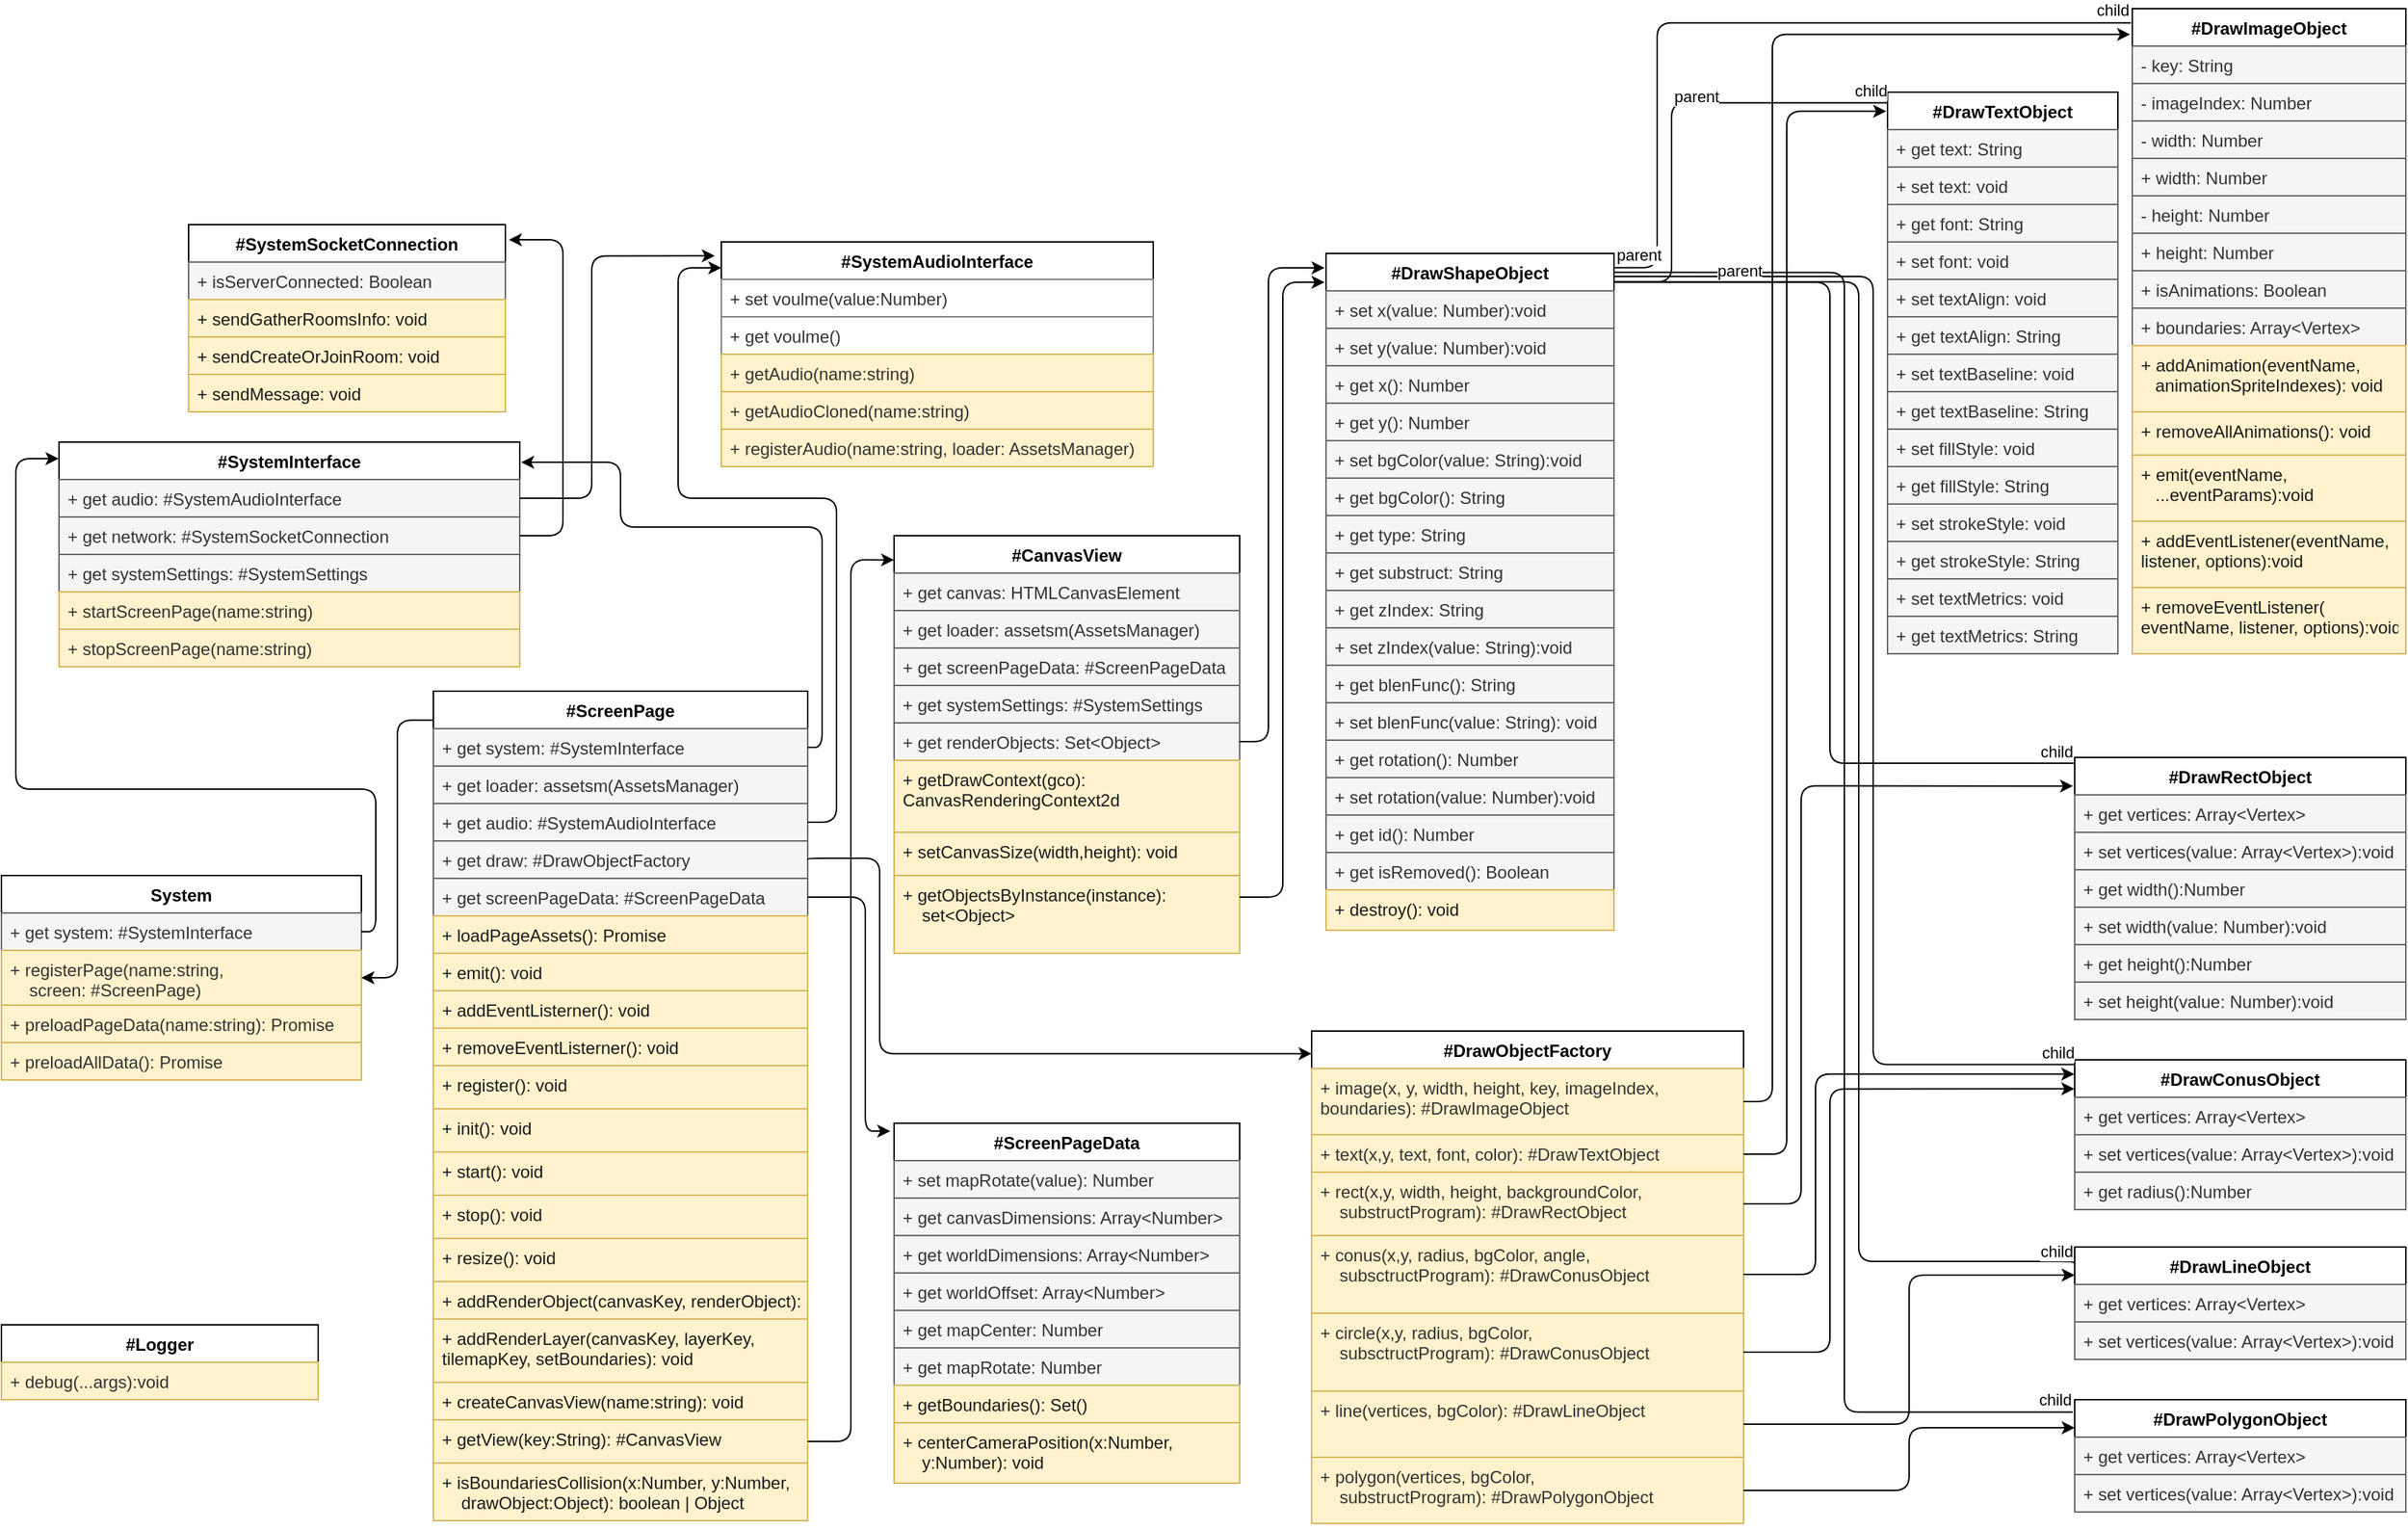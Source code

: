 <mxfile>
    <diagram id="85GXP2z5LsSxjsGxekBU" name="Page-1">
        <mxGraphModel dx="253" dy="234" grid="1" gridSize="10" guides="1" tooltips="1" connect="1" arrows="1" fold="1" page="1" pageScale="1" pageWidth="850" pageHeight="1100" math="0" shadow="0">
            <root>
                <mxCell id="0"/>
                <mxCell id="1" parent="0"/>
                <mxCell id="12" value="" style="edgeStyle=none;html=1;" parent="1" edge="1">
                    <mxGeometry relative="1" as="geometry">
                        <mxPoint x="400" y="170" as="targetPoint"/>
                    </mxGeometry>
                </mxCell>
                <mxCell id="17" value="#CanvasView" style="swimlane;fontStyle=1;align=center;verticalAlign=top;childLayout=stackLayout;horizontal=1;startSize=26;horizontalStack=0;resizeParent=1;resizeParentMax=0;resizeLast=0;collapsible=1;marginBottom=0;" parent="1" vertex="1">
                    <mxGeometry x="630" y="396" width="240" height="290" as="geometry"/>
                </mxCell>
                <mxCell id="358" value="+ get canvas: HTMLCanvasElement" style="text;strokeColor=#666666;fillColor=#f5f5f5;align=left;verticalAlign=top;spacingLeft=4;spacingRight=4;overflow=hidden;rotatable=0;points=[[0,0.5],[1,0.5]];portConstraint=eastwest;fontColor=#333333;" parent="17" vertex="1">
                    <mxGeometry y="26" width="240" height="26" as="geometry"/>
                </mxCell>
                <mxCell id="387" value="+ get loader: assetsm(AssetsManager)" style="text;strokeColor=#666666;fillColor=#f5f5f5;align=left;verticalAlign=top;spacingLeft=4;spacingRight=4;overflow=hidden;rotatable=0;points=[[0,0.5],[1,0.5]];portConstraint=eastwest;fontColor=#333333;" parent="17" vertex="1">
                    <mxGeometry y="52" width="240" height="26" as="geometry"/>
                </mxCell>
                <mxCell id="357" value="+ get screenPageData: #ScreenPageData" style="text;strokeColor=#666666;fillColor=#f5f5f5;align=left;verticalAlign=top;spacingLeft=4;spacingRight=4;overflow=hidden;rotatable=0;points=[[0,0.5],[1,0.5]];portConstraint=eastwest;fontColor=#333333;" parent="17" vertex="1">
                    <mxGeometry y="78" width="240" height="26" as="geometry"/>
                </mxCell>
                <mxCell id="359" value="+ get systemSettings: #SystemSettings" style="text;strokeColor=#666666;fillColor=#f5f5f5;align=left;verticalAlign=top;spacingLeft=4;spacingRight=4;overflow=hidden;rotatable=0;points=[[0,0.5],[1,0.5]];portConstraint=eastwest;fontColor=#333333;" parent="17" vertex="1">
                    <mxGeometry y="104" width="240" height="26" as="geometry"/>
                </mxCell>
                <mxCell id="390" value="+ get renderObjects: Set&lt;Object&gt;" style="text;strokeColor=#666666;fillColor=#f5f5f5;align=left;verticalAlign=top;spacingLeft=4;spacingRight=4;overflow=hidden;rotatable=0;points=[[0,0.5],[1,0.5]];portConstraint=eastwest;fontColor=#333333;" vertex="1" parent="17">
                    <mxGeometry y="130" width="240" height="26" as="geometry"/>
                </mxCell>
                <mxCell id="20" value="+ getDrawContext(gco): &#10;CanvasRenderingContext2d" style="text;strokeColor=#d6b656;fillColor=#fff2cc;align=left;verticalAlign=top;spacingLeft=4;spacingRight=4;overflow=hidden;rotatable=0;points=[[0,0.5],[1,0.5]];portConstraint=eastwest;fontColor=#1A1A1A;" parent="17" vertex="1">
                    <mxGeometry y="156" width="240" height="50" as="geometry"/>
                </mxCell>
                <mxCell id="216" value="+ setCanvasSize(width,height): void" style="text;strokeColor=#d6b656;fillColor=#fff2cc;align=left;verticalAlign=top;spacingLeft=4;spacingRight=4;overflow=hidden;rotatable=0;points=[[0,0.5],[1,0.5]];portConstraint=eastwest;fontColor=#1A1A1A;" parent="17" vertex="1">
                    <mxGeometry y="206" width="240" height="30" as="geometry"/>
                </mxCell>
                <mxCell id="356" value="+ getObjectsByInstance(instance): &#10;    set&lt;Object&gt;" style="text;strokeColor=#d6b656;fillColor=#fff2cc;align=left;verticalAlign=top;spacingLeft=4;spacingRight=4;overflow=hidden;rotatable=0;points=[[0,0.5],[1,0.5]];portConstraint=eastwest;fontColor=#1A1A1A;" parent="17" vertex="1">
                    <mxGeometry y="236" width="240" height="54" as="geometry"/>
                </mxCell>
                <mxCell id="23" value="#ScreenPageData&#10;&#10;" style="swimlane;fontStyle=1;align=center;verticalAlign=top;childLayout=stackLayout;horizontal=1;startSize=26;horizontalStack=0;resizeParent=1;resizeParentMax=0;resizeLast=0;collapsible=1;marginBottom=0;" parent="1" vertex="1">
                    <mxGeometry x="630" y="804" width="240" height="250" as="geometry"/>
                </mxCell>
                <mxCell id="127" value="+ set mapRotate(value): Number" style="text;strokeColor=#666666;fillColor=#f5f5f5;align=left;verticalAlign=top;spacingLeft=4;spacingRight=4;overflow=hidden;rotatable=0;points=[[0,0.5],[1,0.5]];portConstraint=eastwest;fontColor=#333333;" parent="23" vertex="1">
                    <mxGeometry y="26" width="240" height="26" as="geometry"/>
                </mxCell>
                <mxCell id="350" value="+ get canvasDimensions: Array&lt;Number&gt;" style="text;strokeColor=#666666;fillColor=#f5f5f5;align=left;verticalAlign=top;spacingLeft=4;spacingRight=4;overflow=hidden;rotatable=0;points=[[0,0.5],[1,0.5]];portConstraint=eastwest;fontColor=#333333;" parent="23" vertex="1">
                    <mxGeometry y="52" width="240" height="26" as="geometry"/>
                </mxCell>
                <mxCell id="351" value="+ get worldDimensions: Array&lt;Number&gt;" style="text;strokeColor=#666666;fillColor=#f5f5f5;align=left;verticalAlign=top;spacingLeft=4;spacingRight=4;overflow=hidden;rotatable=0;points=[[0,0.5],[1,0.5]];portConstraint=eastwest;fontColor=#333333;" parent="23" vertex="1">
                    <mxGeometry y="78" width="240" height="26" as="geometry"/>
                </mxCell>
                <mxCell id="352" value="+ get worldOffset: Array&lt;Number&gt;" style="text;strokeColor=#666666;fillColor=#f5f5f5;align=left;verticalAlign=top;spacingLeft=4;spacingRight=4;overflow=hidden;rotatable=0;points=[[0,0.5],[1,0.5]];portConstraint=eastwest;fontColor=#333333;" parent="23" vertex="1">
                    <mxGeometry y="104" width="240" height="26" as="geometry"/>
                </mxCell>
                <mxCell id="353" value="+ get mapCenter: Number" style="text;strokeColor=#666666;fillColor=#f5f5f5;align=left;verticalAlign=top;spacingLeft=4;spacingRight=4;overflow=hidden;rotatable=0;points=[[0,0.5],[1,0.5]];portConstraint=eastwest;fontColor=#333333;" parent="23" vertex="1">
                    <mxGeometry y="130" width="240" height="26" as="geometry"/>
                </mxCell>
                <mxCell id="354" value="+ get mapRotate: Number" style="text;strokeColor=#666666;fillColor=#f5f5f5;align=left;verticalAlign=top;spacingLeft=4;spacingRight=4;overflow=hidden;rotatable=0;points=[[0,0.5],[1,0.5]];portConstraint=eastwest;fontColor=#333333;" parent="23" vertex="1">
                    <mxGeometry y="156" width="240" height="26" as="geometry"/>
                </mxCell>
                <mxCell id="135" value="+ getBoundaries(): Set()" style="text;strokeColor=#d6b656;fillColor=#fff2cc;align=left;verticalAlign=top;spacingLeft=4;spacingRight=4;overflow=hidden;rotatable=0;points=[[0,0.5],[1,0.5]];portConstraint=eastwest;fontColor=#1A1A1A;" parent="23" vertex="1">
                    <mxGeometry y="182" width="240" height="26" as="geometry"/>
                </mxCell>
                <mxCell id="348" value="+ centerCameraPosition(x:Number, &#10;    y:Number): void" style="text;strokeColor=#d6b656;fillColor=#fff2cc;align=left;verticalAlign=top;spacingLeft=4;spacingRight=4;overflow=hidden;rotatable=0;points=[[0,0.5],[1,0.5]];portConstraint=eastwest;fontColor=#1A1A1A;" parent="23" vertex="1">
                    <mxGeometry y="208" width="240" height="42" as="geometry"/>
                </mxCell>
                <mxCell id="41" value="System" style="swimlane;fontStyle=1;align=center;verticalAlign=top;childLayout=stackLayout;horizontal=1;startSize=26;horizontalStack=0;resizeParent=1;resizeParentMax=0;resizeLast=0;collapsible=1;marginBottom=0;" parent="1" vertex="1">
                    <mxGeometry x="10" y="632" width="250" height="142" as="geometry"/>
                </mxCell>
                <mxCell id="46" value="+ get system: #SystemInterface" style="text;strokeColor=#666666;fillColor=#f5f5f5;align=left;verticalAlign=top;spacingLeft=4;spacingRight=4;overflow=hidden;rotatable=0;points=[[0,0.5],[1,0.5]];portConstraint=eastwest;fontColor=#333333;" parent="41" vertex="1">
                    <mxGeometry y="26" width="250" height="26" as="geometry"/>
                </mxCell>
                <mxCell id="72" value="+ registerPage(name:string, &#10;    screen: #ScreenPage)" style="text;strokeColor=#d6b656;fillColor=#fff2cc;align=left;verticalAlign=top;spacingLeft=4;spacingRight=4;overflow=hidden;rotatable=0;points=[[0,0.5],[1,0.5]];portConstraint=eastwest;fontColor=#333333;" parent="41" vertex="1">
                    <mxGeometry y="52" width="250" height="38" as="geometry"/>
                </mxCell>
                <mxCell id="89" value="+ preloadPageData(name:string): Promise" style="text;strokeColor=#d6b656;fillColor=#fff2cc;align=left;verticalAlign=top;spacingLeft=4;spacingRight=4;overflow=hidden;rotatable=0;points=[[0,0.5],[1,0.5]];portConstraint=eastwest;fontColor=#333333;" parent="41" vertex="1">
                    <mxGeometry y="90" width="250" height="26" as="geometry"/>
                </mxCell>
                <mxCell id="44" value="+ preloadAllData(): Promise" style="text;strokeColor=#d6b656;fillColor=#fff2cc;align=left;verticalAlign=top;spacingLeft=4;spacingRight=4;overflow=hidden;rotatable=0;points=[[0,0.5],[1,0.5]];portConstraint=eastwest;fontColor=#333333;" parent="41" vertex="1">
                    <mxGeometry y="116" width="250" height="26" as="geometry"/>
                </mxCell>
                <mxCell id="80" value="#SystemInterface" style="swimlane;fontStyle=1;align=center;verticalAlign=top;childLayout=stackLayout;horizontal=1;startSize=26;horizontalStack=0;resizeParent=1;resizeParentMax=0;resizeLast=0;collapsible=1;marginBottom=0;" parent="1" vertex="1">
                    <mxGeometry x="50" y="331" width="320" height="156" as="geometry"/>
                </mxCell>
                <mxCell id="288" value="+ get audio: #SystemAudioInterface" style="text;strokeColor=#666666;fillColor=#f5f5f5;align=left;verticalAlign=top;spacingLeft=4;spacingRight=4;overflow=hidden;rotatable=0;points=[[0,0.5],[1,0.5]];portConstraint=eastwest;fontColor=#333333;" parent="80" vertex="1">
                    <mxGeometry y="26" width="320" height="26" as="geometry"/>
                </mxCell>
                <mxCell id="289" value="+ get network: #SystemSocketConnection" style="text;strokeColor=#666666;fillColor=#f5f5f5;align=left;verticalAlign=top;spacingLeft=4;spacingRight=4;overflow=hidden;rotatable=0;points=[[0,0.5],[1,0.5]];portConstraint=eastwest;fontColor=#333333;" parent="80" vertex="1">
                    <mxGeometry y="52" width="320" height="26" as="geometry"/>
                </mxCell>
                <mxCell id="82" value="+ get systemSettings: #SystemSettings" style="text;strokeColor=#666666;fillColor=#f5f5f5;align=left;verticalAlign=top;spacingLeft=4;spacingRight=4;overflow=hidden;rotatable=0;points=[[0,0.5],[1,0.5]];portConstraint=eastwest;fontColor=#333333;" parent="80" vertex="1">
                    <mxGeometry y="78" width="320" height="26" as="geometry"/>
                </mxCell>
                <mxCell id="86" value="+ startScreenPage(name:string)" style="text;strokeColor=#d6b656;fillColor=#fff2cc;align=left;verticalAlign=top;spacingLeft=4;spacingRight=4;overflow=hidden;rotatable=0;points=[[0,0.5],[1,0.5]];portConstraint=eastwest;fontColor=#333333;" parent="80" vertex="1">
                    <mxGeometry y="104" width="320" height="26" as="geometry"/>
                </mxCell>
                <mxCell id="249" value="+ stopScreenPage(name:string)" style="text;strokeColor=#d6b656;fillColor=#fff2cc;align=left;verticalAlign=top;spacingLeft=4;spacingRight=4;overflow=hidden;rotatable=0;points=[[0,0.5],[1,0.5]];portConstraint=eastwest;fontColor=#333333;" parent="80" vertex="1">
                    <mxGeometry y="130" width="320" height="26" as="geometry"/>
                </mxCell>
                <mxCell id="13" value="#ScreenPage&#10;&#10;" style="swimlane;fontStyle=1;align=center;verticalAlign=top;childLayout=stackLayout;horizontal=1;startSize=26;horizontalStack=0;resizeParent=1;resizeParentMax=0;resizeLast=0;collapsible=1;marginBottom=0;" parent="1" vertex="1">
                    <mxGeometry x="310" y="504" width="260" height="576" as="geometry"/>
                </mxCell>
                <mxCell id="382" value="+ get system: #SystemInterface" style="text;strokeColor=#666666;fillColor=#f5f5f5;align=left;verticalAlign=top;spacingLeft=4;spacingRight=4;overflow=hidden;rotatable=0;points=[[0,0.5],[1,0.5]];portConstraint=eastwest;fontColor=#333333;" parent="13" vertex="1">
                    <mxGeometry y="26" width="260" height="26" as="geometry"/>
                </mxCell>
                <mxCell id="116" value="+ get loader: assetsm(AssetsManager)" style="text;strokeColor=#666666;fillColor=#f5f5f5;align=left;verticalAlign=top;spacingLeft=4;spacingRight=4;overflow=hidden;rotatable=0;points=[[0,0.5],[1,0.5]];portConstraint=eastwest;fontColor=#333333;" parent="13" vertex="1">
                    <mxGeometry y="52" width="260" height="26" as="geometry"/>
                </mxCell>
                <mxCell id="117" value="+ get audio: #SystemAudioInterface" style="text;strokeColor=#666666;fillColor=#f5f5f5;align=left;verticalAlign=top;spacingLeft=4;spacingRight=4;overflow=hidden;rotatable=0;points=[[0,0.5],[1,0.5]];portConstraint=eastwest;fontColor=#333333;" parent="13" vertex="1">
                    <mxGeometry y="78" width="260" height="26" as="geometry"/>
                </mxCell>
                <mxCell id="337" value="+ get draw: #DrawObjectFactory" style="text;strokeColor=#666666;fillColor=#f5f5f5;align=left;verticalAlign=top;spacingLeft=4;spacingRight=4;overflow=hidden;rotatable=0;points=[[0,0.5],[1,0.5]];portConstraint=eastwest;fontColor=#333333;" parent="13" vertex="1">
                    <mxGeometry y="104" width="260" height="26" as="geometry"/>
                </mxCell>
                <mxCell id="304" value="+ get screenPageData: #ScreenPageData" style="text;strokeColor=#666666;fillColor=#f5f5f5;align=left;verticalAlign=top;spacingLeft=4;spacingRight=4;overflow=hidden;rotatable=0;points=[[0,0.5],[1,0.5]];portConstraint=eastwest;fontColor=#333333;" parent="13" vertex="1">
                    <mxGeometry y="130" width="260" height="26" as="geometry"/>
                </mxCell>
                <mxCell id="40" value="+ loadPageAssets(): Promise" style="text;strokeColor=#d6b656;fillColor=#fff2cc;align=left;verticalAlign=top;spacingLeft=4;spacingRight=4;overflow=hidden;rotatable=0;points=[[0,0.5],[1,0.5]];portConstraint=eastwest;fontColor=#1A1A1A;" parent="13" vertex="1">
                    <mxGeometry y="156" width="260" height="26" as="geometry"/>
                </mxCell>
                <mxCell id="322" value="+ emit(): void" style="text;strokeColor=#d6b656;fillColor=#fff2cc;align=left;verticalAlign=top;spacingLeft=4;spacingRight=4;overflow=hidden;rotatable=0;points=[[0,0.5],[1,0.5]];portConstraint=eastwest;fontColor=#1A1A1A;" parent="13" vertex="1">
                    <mxGeometry y="182" width="260" height="26" as="geometry"/>
                </mxCell>
                <mxCell id="328" value="+ addEventListerner(): void" style="text;strokeColor=#d6b656;fillColor=#fff2cc;align=left;verticalAlign=top;spacingLeft=4;spacingRight=4;overflow=hidden;rotatable=0;points=[[0,0.5],[1,0.5]];portConstraint=eastwest;fontColor=#1A1A1A;" parent="13" vertex="1">
                    <mxGeometry y="208" width="260" height="26" as="geometry"/>
                </mxCell>
                <mxCell id="327" value="+ removeEventListerner(): void" style="text;strokeColor=#d6b656;fillColor=#fff2cc;align=left;verticalAlign=top;spacingLeft=4;spacingRight=4;overflow=hidden;rotatable=0;points=[[0,0.5],[1,0.5]];portConstraint=eastwest;fontColor=#1A1A1A;" parent="13" vertex="1">
                    <mxGeometry y="234" width="260" height="26" as="geometry"/>
                </mxCell>
                <mxCell id="332" value="+ register(): void" style="text;strokeColor=#d6b656;fillColor=#fff2cc;align=left;verticalAlign=top;spacingLeft=4;spacingRight=4;overflow=hidden;rotatable=0;points=[[0,0.5],[1,0.5]];portConstraint=eastwest;fontColor=#1A1A1A;" parent="13" vertex="1">
                    <mxGeometry y="260" width="260" height="30" as="geometry"/>
                </mxCell>
                <mxCell id="333" value="+ init(): void " style="text;strokeColor=#d6b656;fillColor=#fff2cc;align=left;verticalAlign=top;spacingLeft=4;spacingRight=4;overflow=hidden;rotatable=0;points=[[0,0.5],[1,0.5]];portConstraint=eastwest;fontColor=#1A1A1A;" parent="13" vertex="1">
                    <mxGeometry y="290" width="260" height="30" as="geometry"/>
                </mxCell>
                <mxCell id="334" value="+ start(): void " style="text;strokeColor=#d6b656;fillColor=#fff2cc;align=left;verticalAlign=top;spacingLeft=4;spacingRight=4;overflow=hidden;rotatable=0;points=[[0,0.5],[1,0.5]];portConstraint=eastwest;fontColor=#1A1A1A;" parent="13" vertex="1">
                    <mxGeometry y="320" width="260" height="30" as="geometry"/>
                </mxCell>
                <mxCell id="335" value="+ stop(): void " style="text;strokeColor=#d6b656;fillColor=#fff2cc;align=left;verticalAlign=top;spacingLeft=4;spacingRight=4;overflow=hidden;rotatable=0;points=[[0,0.5],[1,0.5]];portConstraint=eastwest;fontColor=#1A1A1A;" parent="13" vertex="1">
                    <mxGeometry y="350" width="260" height="30" as="geometry"/>
                </mxCell>
                <mxCell id="222" value="+ resize(): void " style="text;strokeColor=#d6b656;fillColor=#fff2cc;align=left;verticalAlign=top;spacingLeft=4;spacingRight=4;overflow=hidden;rotatable=0;points=[[0,0.5],[1,0.5]];portConstraint=eastwest;fontColor=#1A1A1A;" parent="13" vertex="1">
                    <mxGeometry y="380" width="260" height="30" as="geometry"/>
                </mxCell>
                <mxCell id="120" value="+ addRenderObject(canvasKey, renderObject): void" style="text;strokeColor=#d6b656;fillColor=#fff2cc;align=left;verticalAlign=top;spacingLeft=4;spacingRight=4;overflow=hidden;rotatable=0;points=[[0,0.5],[1,0.5]];portConstraint=eastwest;fontColor=#1A1A1A;" parent="13" vertex="1">
                    <mxGeometry y="410" width="260" height="26" as="geometry"/>
                </mxCell>
                <mxCell id="121" value="+ addRenderLayer(canvasKey, layerKey, &#10;tilemapKey, setBoundaries): void" style="text;strokeColor=#d6b656;fillColor=#fff2cc;align=left;verticalAlign=top;spacingLeft=4;spacingRight=4;overflow=hidden;rotatable=0;points=[[0,0.5],[1,0.5]];portConstraint=eastwest;fontColor=#1A1A1A;" parent="13" vertex="1">
                    <mxGeometry y="436" width="260" height="44" as="geometry"/>
                </mxCell>
                <mxCell id="118" value="+ createCanvasView(name:string): void" style="text;strokeColor=#d6b656;fillColor=#fff2cc;align=left;verticalAlign=top;spacingLeft=4;spacingRight=4;overflow=hidden;rotatable=0;points=[[0,0.5],[1,0.5]];portConstraint=eastwest;fontColor=#1A1A1A;" parent="13" vertex="1">
                    <mxGeometry y="480" width="260" height="26" as="geometry"/>
                </mxCell>
                <mxCell id="339" value="+ getView(key:String): #CanvasView " style="text;strokeColor=#d6b656;fillColor=#fff2cc;align=left;verticalAlign=top;spacingLeft=4;spacingRight=4;overflow=hidden;rotatable=0;points=[[0,0.5],[1,0.5]];portConstraint=eastwest;fontColor=#1A1A1A;" parent="13" vertex="1">
                    <mxGeometry y="506" width="260" height="30" as="geometry"/>
                </mxCell>
                <mxCell id="343" value="+ isBoundariesCollision(x:Number, y:Number,&#10;    drawObject:Object): boolean | Object" style="text;strokeColor=#d6b656;fillColor=#fff2cc;align=left;verticalAlign=top;spacingLeft=4;spacingRight=4;overflow=hidden;rotatable=0;points=[[0,0.5],[1,0.5]];portConstraint=eastwest;fontColor=#1A1A1A;" parent="13" vertex="1">
                    <mxGeometry y="536" width="260" height="40" as="geometry"/>
                </mxCell>
                <mxCell id="168" value="#DrawShapeObject" style="swimlane;fontStyle=1;align=center;verticalAlign=top;childLayout=stackLayout;horizontal=1;startSize=26;horizontalStack=0;resizeParent=1;resizeParentMax=0;resizeLast=0;collapsible=1;marginBottom=0;" parent="1" vertex="1">
                    <mxGeometry x="930" y="200" width="200" height="470" as="geometry"/>
                </mxCell>
                <mxCell id="169" value="+ set x(value: Number):void" style="text;strokeColor=#666666;fillColor=#f5f5f5;align=left;verticalAlign=top;spacingLeft=4;spacingRight=4;overflow=hidden;rotatable=0;points=[[0,0.5],[1,0.5]];portConstraint=eastwest;fontColor=#333333;" parent="168" vertex="1">
                    <mxGeometry y="26" width="200" height="26" as="geometry"/>
                </mxCell>
                <mxCell id="170" value="+ set y(value: Number):void" style="text;strokeColor=#666666;fillColor=#f5f5f5;align=left;verticalAlign=top;spacingLeft=4;spacingRight=4;overflow=hidden;rotatable=0;points=[[0,0.5],[1,0.5]];portConstraint=eastwest;fontColor=#333333;" parent="168" vertex="1">
                    <mxGeometry y="52" width="200" height="26" as="geometry"/>
                </mxCell>
                <mxCell id="393" value="+ get x(): Number" style="text;strokeColor=#666666;fillColor=#f5f5f5;align=left;verticalAlign=top;spacingLeft=4;spacingRight=4;overflow=hidden;rotatable=0;points=[[0,0.5],[1,0.5]];portConstraint=eastwest;fontColor=#333333;" vertex="1" parent="168">
                    <mxGeometry y="78" width="200" height="26" as="geometry"/>
                </mxCell>
                <mxCell id="394" value="+ get y(): Number" style="text;strokeColor=#666666;fillColor=#f5f5f5;align=left;verticalAlign=top;spacingLeft=4;spacingRight=4;overflow=hidden;rotatable=0;points=[[0,0.5],[1,0.5]];portConstraint=eastwest;fontColor=#333333;" vertex="1" parent="168">
                    <mxGeometry y="104" width="200" height="26" as="geometry"/>
                </mxCell>
                <mxCell id="174" value="+ set bgColor(value: String):void" style="text;strokeColor=#666666;fillColor=#f5f5f5;align=left;verticalAlign=top;spacingLeft=4;spacingRight=4;overflow=hidden;rotatable=0;points=[[0,0.5],[1,0.5]];portConstraint=eastwest;fontColor=#333333;" parent="168" vertex="1">
                    <mxGeometry y="130" width="200" height="26" as="geometry"/>
                </mxCell>
                <mxCell id="395" value="+ get bgColor(): String" style="text;strokeColor=#666666;fillColor=#f5f5f5;align=left;verticalAlign=top;spacingLeft=4;spacingRight=4;overflow=hidden;rotatable=0;points=[[0,0.5],[1,0.5]];portConstraint=eastwest;fontColor=#333333;" vertex="1" parent="168">
                    <mxGeometry y="156" width="200" height="26" as="geometry"/>
                </mxCell>
                <mxCell id="175" value="+ get type: String" style="text;strokeColor=#666666;fillColor=#f5f5f5;align=left;verticalAlign=top;spacingLeft=4;spacingRight=4;overflow=hidden;rotatable=0;points=[[0,0.5],[1,0.5]];portConstraint=eastwest;fontColor=#333333;" parent="168" vertex="1">
                    <mxGeometry y="182" width="200" height="26" as="geometry"/>
                </mxCell>
                <mxCell id="397" value="+ get substruct: String" style="text;strokeColor=#666666;fillColor=#f5f5f5;align=left;verticalAlign=top;spacingLeft=4;spacingRight=4;overflow=hidden;rotatable=0;points=[[0,0.5],[1,0.5]];portConstraint=eastwest;fontColor=#333333;" vertex="1" parent="168">
                    <mxGeometry y="208" width="200" height="26" as="geometry"/>
                </mxCell>
                <mxCell id="398" value="+ get zIndex: String" style="text;strokeColor=#666666;fillColor=#f5f5f5;align=left;verticalAlign=top;spacingLeft=4;spacingRight=4;overflow=hidden;rotatable=0;points=[[0,0.5],[1,0.5]];portConstraint=eastwest;fontColor=#333333;" vertex="1" parent="168">
                    <mxGeometry y="234" width="200" height="26" as="geometry"/>
                </mxCell>
                <mxCell id="399" value="+ set zIndex(value: String):void" style="text;strokeColor=#666666;fillColor=#f5f5f5;align=left;verticalAlign=top;spacingLeft=4;spacingRight=4;overflow=hidden;rotatable=0;points=[[0,0.5],[1,0.5]];portConstraint=eastwest;fontColor=#333333;" vertex="1" parent="168">
                    <mxGeometry y="260" width="200" height="26" as="geometry"/>
                </mxCell>
                <mxCell id="400" value="+ get blenFunc(): String" style="text;strokeColor=#666666;fillColor=#f5f5f5;align=left;verticalAlign=top;spacingLeft=4;spacingRight=4;overflow=hidden;rotatable=0;points=[[0,0.5],[1,0.5]];portConstraint=eastwest;fontColor=#333333;" vertex="1" parent="168">
                    <mxGeometry y="286" width="200" height="26" as="geometry"/>
                </mxCell>
                <mxCell id="401" value="+ set blenFunc(value: String): void" style="text;strokeColor=#666666;fillColor=#f5f5f5;align=left;verticalAlign=top;spacingLeft=4;spacingRight=4;overflow=hidden;rotatable=0;points=[[0,0.5],[1,0.5]];portConstraint=eastwest;fontColor=#333333;" vertex="1" parent="168">
                    <mxGeometry y="312" width="200" height="26" as="geometry"/>
                </mxCell>
                <mxCell id="402" value="+ get rotation(): Number" style="text;strokeColor=#666666;fillColor=#f5f5f5;align=left;verticalAlign=top;spacingLeft=4;spacingRight=4;overflow=hidden;rotatable=0;points=[[0,0.5],[1,0.5]];portConstraint=eastwest;fontColor=#333333;" vertex="1" parent="168">
                    <mxGeometry y="338" width="200" height="26" as="geometry"/>
                </mxCell>
                <mxCell id="403" value="+ set rotation(value: Number):void" style="text;strokeColor=#666666;fillColor=#f5f5f5;align=left;verticalAlign=top;spacingLeft=4;spacingRight=4;overflow=hidden;rotatable=0;points=[[0,0.5],[1,0.5]];portConstraint=eastwest;fontColor=#333333;" vertex="1" parent="168">
                    <mxGeometry y="364" width="200" height="26" as="geometry"/>
                </mxCell>
                <mxCell id="405" value="+ get id(): Number" style="text;strokeColor=#666666;fillColor=#f5f5f5;align=left;verticalAlign=top;spacingLeft=4;spacingRight=4;overflow=hidden;rotatable=0;points=[[0,0.5],[1,0.5]];portConstraint=eastwest;fontColor=#333333;" vertex="1" parent="168">
                    <mxGeometry y="390" width="200" height="26" as="geometry"/>
                </mxCell>
                <mxCell id="406" value="+ get isRemoved(): Boolean" style="text;strokeColor=#666666;fillColor=#f5f5f5;align=left;verticalAlign=top;spacingLeft=4;spacingRight=4;overflow=hidden;rotatable=0;points=[[0,0.5],[1,0.5]];portConstraint=eastwest;fontColor=#333333;" vertex="1" parent="168">
                    <mxGeometry y="416" width="200" height="26" as="geometry"/>
                </mxCell>
                <mxCell id="392" value="+ destroy(): void" style="text;strokeColor=#d6b656;fillColor=#fff2cc;align=left;verticalAlign=top;spacingLeft=4;spacingRight=4;overflow=hidden;rotatable=0;points=[[0,0.5],[1,0.5]];portConstraint=eastwest;fontColor=#1A1A1A;" vertex="1" parent="168">
                    <mxGeometry y="442" width="200" height="28" as="geometry"/>
                </mxCell>
                <mxCell id="176" value="#DrawTextObject" style="swimlane;fontStyle=1;align=center;verticalAlign=top;childLayout=stackLayout;horizontal=1;startSize=26;horizontalStack=0;resizeParent=1;resizeParentMax=0;resizeLast=0;collapsible=1;marginBottom=0;" parent="1" vertex="1">
                    <mxGeometry x="1320" y="88" width="160" height="390" as="geometry"/>
                </mxCell>
                <mxCell id="457" value="+ get text: String" style="text;strokeColor=#666666;fillColor=#f5f5f5;align=left;verticalAlign=top;spacingLeft=4;spacingRight=4;overflow=hidden;rotatable=0;points=[[0,0.5],[1,0.5]];portConstraint=eastwest;fontColor=#333333;" vertex="1" parent="176">
                    <mxGeometry y="26" width="160" height="26" as="geometry"/>
                </mxCell>
                <mxCell id="177" value="+ set text: void" style="text;strokeColor=#666666;fillColor=#f5f5f5;align=left;verticalAlign=top;spacingLeft=4;spacingRight=4;overflow=hidden;rotatable=0;points=[[0,0.5],[1,0.5]];portConstraint=eastwest;fontColor=#333333;" parent="176" vertex="1">
                    <mxGeometry y="52" width="160" height="26" as="geometry"/>
                </mxCell>
                <mxCell id="459" value="+ get font: String" style="text;strokeColor=#666666;fillColor=#f5f5f5;align=left;verticalAlign=top;spacingLeft=4;spacingRight=4;overflow=hidden;rotatable=0;points=[[0,0.5],[1,0.5]];portConstraint=eastwest;fontColor=#333333;" vertex="1" parent="176">
                    <mxGeometry y="78" width="160" height="26" as="geometry"/>
                </mxCell>
                <mxCell id="461" value="+ set font: void" style="text;strokeColor=#666666;fillColor=#f5f5f5;align=left;verticalAlign=top;spacingLeft=4;spacingRight=4;overflow=hidden;rotatable=0;points=[[0,0.5],[1,0.5]];portConstraint=eastwest;fontColor=#333333;" vertex="1" parent="176">
                    <mxGeometry y="104" width="160" height="26" as="geometry"/>
                </mxCell>
                <mxCell id="460" value="+ set textAlign: void" style="text;strokeColor=#666666;fillColor=#f5f5f5;align=left;verticalAlign=top;spacingLeft=4;spacingRight=4;overflow=hidden;rotatable=0;points=[[0,0.5],[1,0.5]];portConstraint=eastwest;fontColor=#333333;" vertex="1" parent="176">
                    <mxGeometry y="130" width="160" height="26" as="geometry"/>
                </mxCell>
                <mxCell id="178" value="+ get textAlign: String" style="text;strokeColor=#666666;fillColor=#f5f5f5;align=left;verticalAlign=top;spacingLeft=4;spacingRight=4;overflow=hidden;rotatable=0;points=[[0,0.5],[1,0.5]];portConstraint=eastwest;fontColor=#333333;" parent="176" vertex="1">
                    <mxGeometry y="156" width="160" height="26" as="geometry"/>
                </mxCell>
                <mxCell id="462" value="+ set textBaseline: void" style="text;strokeColor=#666666;fillColor=#f5f5f5;align=left;verticalAlign=top;spacingLeft=4;spacingRight=4;overflow=hidden;rotatable=0;points=[[0,0.5],[1,0.5]];portConstraint=eastwest;fontColor=#333333;" vertex="1" parent="176">
                    <mxGeometry y="182" width="160" height="26" as="geometry"/>
                </mxCell>
                <mxCell id="463" value="+ get textBaseline: String" style="text;strokeColor=#666666;fillColor=#f5f5f5;align=left;verticalAlign=top;spacingLeft=4;spacingRight=4;overflow=hidden;rotatable=0;points=[[0,0.5],[1,0.5]];portConstraint=eastwest;fontColor=#333333;" vertex="1" parent="176">
                    <mxGeometry y="208" width="160" height="26" as="geometry"/>
                </mxCell>
                <mxCell id="465" value="+ set fillStyle: void" style="text;strokeColor=#666666;fillColor=#f5f5f5;align=left;verticalAlign=top;spacingLeft=4;spacingRight=4;overflow=hidden;rotatable=0;points=[[0,0.5],[1,0.5]];portConstraint=eastwest;fontColor=#333333;" vertex="1" parent="176">
                    <mxGeometry y="234" width="160" height="26" as="geometry"/>
                </mxCell>
                <mxCell id="466" value="+ get fillStyle: String" style="text;strokeColor=#666666;fillColor=#f5f5f5;align=left;verticalAlign=top;spacingLeft=4;spacingRight=4;overflow=hidden;rotatable=0;points=[[0,0.5],[1,0.5]];portConstraint=eastwest;fontColor=#333333;" vertex="1" parent="176">
                    <mxGeometry y="260" width="160" height="26" as="geometry"/>
                </mxCell>
                <mxCell id="467" value="+ set strokeStyle: void" style="text;strokeColor=#666666;fillColor=#f5f5f5;align=left;verticalAlign=top;spacingLeft=4;spacingRight=4;overflow=hidden;rotatable=0;points=[[0,0.5],[1,0.5]];portConstraint=eastwest;fontColor=#333333;" vertex="1" parent="176">
                    <mxGeometry y="286" width="160" height="26" as="geometry"/>
                </mxCell>
                <mxCell id="179" value="+ get strokeStyle: String" style="text;strokeColor=#666666;fillColor=#f5f5f5;align=left;verticalAlign=top;spacingLeft=4;spacingRight=4;overflow=hidden;rotatable=0;points=[[0,0.5],[1,0.5]];portConstraint=eastwest;fontColor=#333333;" parent="176" vertex="1">
                    <mxGeometry y="312" width="160" height="26" as="geometry"/>
                </mxCell>
                <mxCell id="468" value="+ set textMetrics: void" style="text;strokeColor=#666666;fillColor=#f5f5f5;align=left;verticalAlign=top;spacingLeft=4;spacingRight=4;overflow=hidden;rotatable=0;points=[[0,0.5],[1,0.5]];portConstraint=eastwest;fontColor=#333333;" vertex="1" parent="176">
                    <mxGeometry y="338" width="160" height="26" as="geometry"/>
                </mxCell>
                <mxCell id="180" value="+ get textMetrics: String" style="text;strokeColor=#666666;fillColor=#f5f5f5;align=left;verticalAlign=top;spacingLeft=4;spacingRight=4;overflow=hidden;rotatable=0;points=[[0,0.5],[1,0.5]];portConstraint=eastwest;fontColor=#333333;" parent="176" vertex="1">
                    <mxGeometry y="364" width="160" height="26" as="geometry"/>
                </mxCell>
                <mxCell id="190" value="" style="endArrow=none;html=1;edgeStyle=orthogonalEdgeStyle;exitX=1;exitY=0.042;exitDx=0;exitDy=0;labelBackgroundColor=#18141D;exitPerimeter=0;entryX=0.001;entryY=0.019;entryDx=0;entryDy=0;entryPerimeter=0;" parent="1" source="168" target="176" edge="1">
                    <mxGeometry relative="1" as="geometry">
                        <mxPoint x="1080" y="545" as="sourcePoint"/>
                        <mxPoint x="1275" y="280" as="targetPoint"/>
                        <Array as="points">
                            <mxPoint x="1170" y="220"/>
                            <mxPoint x="1170" y="95"/>
                        </Array>
                    </mxGeometry>
                </mxCell>
                <mxCell id="191" value="parent" style="edgeLabel;resizable=0;html=1;align=left;verticalAlign=bottom;" parent="190" connectable="0" vertex="1">
                    <mxGeometry x="-1" relative="1" as="geometry">
                        <mxPoint x="40" y="-120" as="offset"/>
                    </mxGeometry>
                </mxCell>
                <mxCell id="192" value="child" style="edgeLabel;resizable=0;html=1;align=right;verticalAlign=bottom;" parent="190" connectable="0" vertex="1">
                    <mxGeometry x="1" relative="1" as="geometry"/>
                </mxCell>
                <mxCell id="193" value="#DrawImageObject" style="swimlane;fontStyle=1;align=center;verticalAlign=top;childLayout=stackLayout;horizontal=1;startSize=26;horizontalStack=0;resizeParent=1;resizeParentMax=0;resizeLast=0;collapsible=1;marginBottom=0;" parent="1" vertex="1">
                    <mxGeometry x="1490" y="30" width="190" height="448" as="geometry"/>
                </mxCell>
                <mxCell id="196" value="- key: String" style="text;strokeColor=#666666;fillColor=#f5f5f5;align=left;verticalAlign=top;spacingLeft=4;spacingRight=4;overflow=hidden;rotatable=0;points=[[0,0.5],[1,0.5]];portConstraint=eastwest;fontColor=#333333;" parent="193" vertex="1">
                    <mxGeometry y="26" width="190" height="26" as="geometry"/>
                </mxCell>
                <mxCell id="444" value="- imageIndex: Number" style="text;strokeColor=#666666;fillColor=#f5f5f5;align=left;verticalAlign=top;spacingLeft=4;spacingRight=4;overflow=hidden;rotatable=0;points=[[0,0.5],[1,0.5]];portConstraint=eastwest;fontColor=#333333;" vertex="1" parent="193">
                    <mxGeometry y="52" width="190" height="26" as="geometry"/>
                </mxCell>
                <mxCell id="445" value="- width: Number" style="text;strokeColor=#666666;fillColor=#f5f5f5;align=left;verticalAlign=top;spacingLeft=4;spacingRight=4;overflow=hidden;rotatable=0;points=[[0,0.5],[1,0.5]];portConstraint=eastwest;fontColor=#333333;" vertex="1" parent="193">
                    <mxGeometry y="78" width="190" height="26" as="geometry"/>
                </mxCell>
                <mxCell id="448" value="+ width: Number" style="text;strokeColor=#666666;fillColor=#f5f5f5;align=left;verticalAlign=top;spacingLeft=4;spacingRight=4;overflow=hidden;rotatable=0;points=[[0,0.5],[1,0.5]];portConstraint=eastwest;fontColor=#333333;" vertex="1" parent="193">
                    <mxGeometry y="104" width="190" height="26" as="geometry"/>
                </mxCell>
                <mxCell id="446" value="- height: Number" style="text;strokeColor=#666666;fillColor=#f5f5f5;align=left;verticalAlign=top;spacingLeft=4;spacingRight=4;overflow=hidden;rotatable=0;points=[[0,0.5],[1,0.5]];portConstraint=eastwest;fontColor=#333333;" vertex="1" parent="193">
                    <mxGeometry y="130" width="190" height="26" as="geometry"/>
                </mxCell>
                <mxCell id="447" value="+ height: Number" style="text;strokeColor=#666666;fillColor=#f5f5f5;align=left;verticalAlign=top;spacingLeft=4;spacingRight=4;overflow=hidden;rotatable=0;points=[[0,0.5],[1,0.5]];portConstraint=eastwest;fontColor=#333333;" vertex="1" parent="193">
                    <mxGeometry y="156" width="190" height="26" as="geometry"/>
                </mxCell>
                <mxCell id="449" value="+ isAnimations: Boolean" style="text;strokeColor=#666666;fillColor=#f5f5f5;align=left;verticalAlign=top;spacingLeft=4;spacingRight=4;overflow=hidden;rotatable=0;points=[[0,0.5],[1,0.5]];portConstraint=eastwest;fontColor=#333333;" vertex="1" parent="193">
                    <mxGeometry y="182" width="190" height="26" as="geometry"/>
                </mxCell>
                <mxCell id="450" value="+ boundaries: Array&lt;Vertex&gt;" style="text;strokeColor=#666666;fillColor=#f5f5f5;align=left;verticalAlign=top;spacingLeft=4;spacingRight=4;overflow=hidden;rotatable=0;points=[[0,0.5],[1,0.5]];portConstraint=eastwest;fontColor=#333333;" vertex="1" parent="193">
                    <mxGeometry y="208" width="190" height="26" as="geometry"/>
                </mxCell>
                <mxCell id="451" value="+ addAnimation(eventName,&#10;   animationSpriteIndexes): void" style="text;strokeColor=#d6b656;fillColor=#fff2cc;align=left;verticalAlign=top;spacingLeft=4;spacingRight=4;overflow=hidden;rotatable=0;points=[[0,0.5],[1,0.5]];portConstraint=eastwest;fontColor=#1A1A1A;" vertex="1" parent="193">
                    <mxGeometry y="234" width="190" height="46" as="geometry"/>
                </mxCell>
                <mxCell id="455" value="+ removeAllAnimations(): void" style="text;strokeColor=#d6b656;fillColor=#fff2cc;align=left;verticalAlign=top;spacingLeft=4;spacingRight=4;overflow=hidden;rotatable=0;points=[[0,0.5],[1,0.5]];portConstraint=eastwest;fontColor=#1A1A1A;" vertex="1" parent="193">
                    <mxGeometry y="280" width="190" height="30" as="geometry"/>
                </mxCell>
                <mxCell id="452" value="+ emit(eventName, &#10;   ...eventParams):void" style="text;strokeColor=#d6b656;fillColor=#fff2cc;align=left;verticalAlign=top;spacingLeft=4;spacingRight=4;overflow=hidden;rotatable=0;points=[[0,0.5],[1,0.5]];portConstraint=eastwest;fontColor=#1A1A1A;" vertex="1" parent="193">
                    <mxGeometry y="310" width="190" height="46" as="geometry"/>
                </mxCell>
                <mxCell id="453" value="+ addEventListener(eventName,&#10;listener, options):void" style="text;strokeColor=#d6b656;fillColor=#fff2cc;align=left;verticalAlign=top;spacingLeft=4;spacingRight=4;overflow=hidden;rotatable=0;points=[[0,0.5],[1,0.5]];portConstraint=eastwest;fontColor=#1A1A1A;" vertex="1" parent="193">
                    <mxGeometry y="356" width="190" height="46" as="geometry"/>
                </mxCell>
                <mxCell id="454" value="+ removeEventListener(&#10;eventName, listener, options):void" style="text;strokeColor=#d6b656;fillColor=#fff2cc;align=left;verticalAlign=top;spacingLeft=4;spacingRight=4;overflow=hidden;rotatable=0;points=[[0,0.5],[1,0.5]];portConstraint=eastwest;fontColor=#1A1A1A;" vertex="1" parent="193">
                    <mxGeometry y="402" width="190" height="46" as="geometry"/>
                </mxCell>
                <mxCell id="200" value="" style="endArrow=none;html=1;edgeStyle=orthogonalEdgeStyle;exitX=1;exitY=0.021;exitDx=0;exitDy=0;exitPerimeter=0;labelBackgroundColor=#18141D;entryX=-0.005;entryY=0.022;entryDx=0;entryDy=0;entryPerimeter=0;" parent="1" source="168" target="193" edge="1">
                    <mxGeometry relative="1" as="geometry">
                        <mxPoint x="1090" y="530" as="sourcePoint"/>
                        <mxPoint x="1450" y="40" as="targetPoint"/>
                        <Array as="points">
                            <mxPoint x="1160" y="210"/>
                            <mxPoint x="1160" y="40"/>
                        </Array>
                    </mxGeometry>
                </mxCell>
                <mxCell id="202" value="child" style="edgeLabel;resizable=0;html=1;align=right;verticalAlign=bottom;" parent="200" connectable="0" vertex="1">
                    <mxGeometry x="1" relative="1" as="geometry"/>
                </mxCell>
                <mxCell id="207" value="#Logger" style="swimlane;fontStyle=1;align=center;verticalAlign=top;childLayout=stackLayout;horizontal=1;startSize=26;horizontalStack=0;resizeParent=1;resizeParentMax=0;resizeLast=0;collapsible=1;marginBottom=0;" parent="1" vertex="1">
                    <mxGeometry x="10" y="944" width="220" height="52" as="geometry"/>
                </mxCell>
                <mxCell id="210" value="+ debug(...args):void" style="text;strokeColor=#d6b656;fillColor=#fff2cc;align=left;verticalAlign=top;spacingLeft=4;spacingRight=4;overflow=hidden;rotatable=0;points=[[0,0.5],[1,0.5]];portConstraint=eastwest;fontColor=#333333;" parent="207" vertex="1">
                    <mxGeometry y="26" width="220" height="26" as="geometry"/>
                </mxCell>
                <mxCell id="235" value="#SystemSocketConnection" style="swimlane;fontStyle=1;align=center;verticalAlign=top;childLayout=stackLayout;horizontal=1;startSize=26;horizontalStack=0;resizeParent=1;resizeParentMax=0;resizeLast=0;collapsible=1;marginBottom=0;" parent="1" vertex="1">
                    <mxGeometry x="140" y="180" width="220" height="130" as="geometry"/>
                </mxCell>
                <mxCell id="250" value="+ isServerConnected: Boolean" style="text;strokeColor=#666666;fillColor=#f5f5f5;align=left;verticalAlign=top;spacingLeft=4;spacingRight=4;overflow=hidden;rotatable=0;points=[[0,0.5],[1,0.5]];portConstraint=eastwest;fontColor=#333333;" parent="235" vertex="1">
                    <mxGeometry y="26" width="220" height="26" as="geometry"/>
                </mxCell>
                <mxCell id="251" value="+ sendGatherRoomsInfo: void" style="text;strokeColor=#d6b656;fillColor=#fff2cc;align=left;verticalAlign=top;spacingLeft=4;spacingRight=4;overflow=hidden;rotatable=0;points=[[0,0.5],[1,0.5]];portConstraint=eastwest;fontColor=#1A1A1A;" parent="235" vertex="1">
                    <mxGeometry y="52" width="220" height="26" as="geometry"/>
                </mxCell>
                <mxCell id="252" value="+ sendCreateOrJoinRoom: void" style="text;strokeColor=#d6b656;fillColor=#fff2cc;align=left;verticalAlign=top;spacingLeft=4;spacingRight=4;overflow=hidden;rotatable=0;points=[[0,0.5],[1,0.5]];portConstraint=eastwest;fontColor=#1A1A1A;" parent="235" vertex="1">
                    <mxGeometry y="78" width="220" height="26" as="geometry"/>
                </mxCell>
                <mxCell id="257" value="+ sendMessage: void" style="text;strokeColor=#d6b656;fillColor=#fff2cc;align=left;verticalAlign=top;spacingLeft=4;spacingRight=4;overflow=hidden;rotatable=0;points=[[0,0.5],[1,0.5]];portConstraint=eastwest;fontColor=#1A1A1A;" parent="235" vertex="1">
                    <mxGeometry y="104" width="220" height="26" as="geometry"/>
                </mxCell>
                <mxCell id="264" value="#SystemAudioInterface" style="swimlane;fontStyle=1;align=center;verticalAlign=top;childLayout=stackLayout;horizontal=1;startSize=26;horizontalStack=0;resizeParent=1;resizeParentMax=0;resizeLast=0;collapsible=1;marginBottom=0;" parent="1" vertex="1">
                    <mxGeometry x="510" y="192" width="300" height="156" as="geometry"/>
                </mxCell>
                <mxCell id="268" value="+ set voulme(value:Number)" style="text;strokeColor=#808080;fillColor=#FFFFFF;align=left;verticalAlign=top;spacingLeft=4;spacingRight=4;overflow=hidden;rotatable=0;points=[[0,0.5],[1,0.5]];portConstraint=eastwest;fontColor=#333333;" parent="264" vertex="1">
                    <mxGeometry y="26" width="300" height="26" as="geometry"/>
                </mxCell>
                <mxCell id="275" value="+ get voulme()" style="text;strokeColor=#808080;fillColor=#FFFFFF;align=left;verticalAlign=top;spacingLeft=4;spacingRight=4;overflow=hidden;rotatable=0;points=[[0,0.5],[1,0.5]];portConstraint=eastwest;fontColor=#333333;" parent="264" vertex="1">
                    <mxGeometry y="52" width="300" height="26" as="geometry"/>
                </mxCell>
                <mxCell id="274" value="+ getAudio(name:string)" style="text;strokeColor=#d6b656;fillColor=#fff2cc;align=left;verticalAlign=top;spacingLeft=4;spacingRight=4;overflow=hidden;rotatable=0;points=[[0,0.5],[1,0.5]];portConstraint=eastwest;fontColor=#333333;" parent="264" vertex="1">
                    <mxGeometry y="78" width="300" height="26" as="geometry"/>
                </mxCell>
                <mxCell id="269" value="+ getAudioCloned(name:string)" style="text;strokeColor=#d6b656;fillColor=#fff2cc;align=left;verticalAlign=top;spacingLeft=4;spacingRight=4;overflow=hidden;rotatable=0;points=[[0,0.5],[1,0.5]];portConstraint=eastwest;fontColor=#333333;" parent="264" vertex="1">
                    <mxGeometry y="104" width="300" height="26" as="geometry"/>
                </mxCell>
                <mxCell id="270" value="+ registerAudio(name:string, loader: AssetsManager)" style="text;strokeColor=#d6b656;fillColor=#fff2cc;align=left;verticalAlign=top;spacingLeft=4;spacingRight=4;overflow=hidden;rotatable=0;points=[[0,0.5],[1,0.5]];portConstraint=eastwest;fontColor=#333333;" parent="264" vertex="1">
                    <mxGeometry y="130" width="300" height="26" as="geometry"/>
                </mxCell>
                <mxCell id="281" value="" style="edgeStyle=orthogonalEdgeStyle;html=1;entryX=-0.015;entryY=0.062;entryDx=0;entryDy=0;entryPerimeter=0;exitX=1;exitY=0.5;exitDx=0;exitDy=0;" parent="1" source="288" target="264" edge="1">
                    <mxGeometry relative="1" as="geometry">
                        <Array as="points">
                            <mxPoint x="420" y="370"/>
                            <mxPoint x="420" y="202"/>
                        </Array>
                    </mxGeometry>
                </mxCell>
                <mxCell id="284" value="" style="edgeStyle=orthogonalEdgeStyle;html=1;exitX=1;exitY=0.5;exitDx=0;exitDy=0;" parent="1" source="117" edge="1">
                    <mxGeometry relative="1" as="geometry">
                        <mxPoint x="510" y="210" as="targetPoint"/>
                        <Array as="points">
                            <mxPoint x="590" y="595"/>
                            <mxPoint x="590" y="370"/>
                            <mxPoint x="480" y="370"/>
                            <mxPoint x="480" y="210"/>
                        </Array>
                    </mxGeometry>
                </mxCell>
                <mxCell id="294" value="" style="edgeStyle=orthogonalEdgeStyle;html=1;entryX=1.011;entryY=0.081;entryDx=0;entryDy=0;entryPerimeter=0;exitX=1;exitY=0.5;exitDx=0;exitDy=0;" parent="1" source="289" target="235" edge="1">
                    <mxGeometry relative="1" as="geometry">
                        <mxPoint x="40" y="430" as="sourcePoint"/>
                        <mxPoint x="100" y="20" as="targetPoint"/>
                        <Array as="points">
                            <mxPoint x="400" y="396"/>
                            <mxPoint x="400" y="191"/>
                        </Array>
                    </mxGeometry>
                </mxCell>
                <mxCell id="341" value="" style="edgeStyle=orthogonalEdgeStyle;html=1;entryX=-0.011;entryY=0.022;entryDx=0;entryDy=0;entryPerimeter=0;exitX=1;exitY=0.5;exitDx=0;exitDy=0;" parent="1" source="304" target="23" edge="1">
                    <mxGeometry relative="1" as="geometry">
                        <mxPoint x="630" y="664" as="targetPoint"/>
                        <Array as="points">
                            <mxPoint x="610" y="647"/>
                            <mxPoint x="610" y="810"/>
                        </Array>
                    </mxGeometry>
                </mxCell>
                <mxCell id="360" value="#DrawObjectFactory" style="swimlane;fontStyle=1;align=center;verticalAlign=top;childLayout=stackLayout;horizontal=1;startSize=26;horizontalStack=0;resizeParent=1;resizeParentMax=0;resizeLast=0;collapsible=1;marginBottom=0;" parent="1" vertex="1">
                    <mxGeometry x="920" y="740" width="300" height="342" as="geometry"/>
                </mxCell>
                <mxCell id="365" value="+ image(x, y, width, height, key, imageIndex, &#10;boundaries): #DrawImageObject" style="text;strokeColor=#d6b656;fillColor=#fff2cc;align=left;verticalAlign=top;spacingLeft=4;spacingRight=4;overflow=hidden;rotatable=0;points=[[0,0.5],[1,0.5]];portConstraint=eastwest;fontColor=#333333;" parent="360" vertex="1">
                    <mxGeometry y="26" width="300" height="46" as="geometry"/>
                </mxCell>
                <mxCell id="364" value="+ text(x,y, text, font, color): #DrawTextObject" style="text;strokeColor=#d6b656;fillColor=#fff2cc;align=left;verticalAlign=top;spacingLeft=4;spacingRight=4;overflow=hidden;rotatable=0;points=[[0,0.5],[1,0.5]];portConstraint=eastwest;fontColor=#333333;" parent="360" vertex="1">
                    <mxGeometry y="72" width="300" height="26" as="geometry"/>
                </mxCell>
                <mxCell id="363" value="+ rect(x,y, width, height, backgroundColor, &#10;    substructProgram): #DrawRectObject" style="text;strokeColor=#d6b656;fillColor=#fff2cc;align=left;verticalAlign=top;spacingLeft=4;spacingRight=4;overflow=hidden;rotatable=0;points=[[0,0.5],[1,0.5]];portConstraint=eastwest;fontColor=#333333;" parent="360" vertex="1">
                    <mxGeometry y="98" width="300" height="44" as="geometry"/>
                </mxCell>
                <mxCell id="369" value="+ conus(x,y, radius, bgColor, angle, &#10;    subsctructProgram): #DrawConusObject" style="text;strokeColor=#d6b656;fillColor=#fff2cc;align=left;verticalAlign=top;spacingLeft=4;spacingRight=4;overflow=hidden;rotatable=0;points=[[0,0.5],[1,0.5]];portConstraint=eastwest;fontColor=#333333;" parent="360" vertex="1">
                    <mxGeometry y="142" width="300" height="54" as="geometry"/>
                </mxCell>
                <mxCell id="371" value="+ circle(x,y, radius, bgColor, &#10;    subsctructProgram): #DrawConusObject" style="text;strokeColor=#d6b656;fillColor=#fff2cc;align=left;verticalAlign=top;spacingLeft=4;spacingRight=4;overflow=hidden;rotatable=0;points=[[0,0.5],[1,0.5]];portConstraint=eastwest;fontColor=#333333;" parent="360" vertex="1">
                    <mxGeometry y="196" width="300" height="54" as="geometry"/>
                </mxCell>
                <mxCell id="373" value="+ line(vertices, bgColor): #DrawLineObject" style="text;strokeColor=#d6b656;fillColor=#fff2cc;align=left;verticalAlign=top;spacingLeft=4;spacingRight=4;overflow=hidden;rotatable=0;points=[[0,0.5],[1,0.5]];portConstraint=eastwest;fontColor=#333333;" parent="360" vertex="1">
                    <mxGeometry y="250" width="300" height="46" as="geometry"/>
                </mxCell>
                <mxCell id="375" value="+ polygon(vertices, bgColor, &#10;    substructProgram): #DrawPolygonObject" style="text;strokeColor=#d6b656;fillColor=#fff2cc;align=left;verticalAlign=top;spacingLeft=4;spacingRight=4;overflow=hidden;rotatable=0;points=[[0,0.5],[1,0.5]];portConstraint=eastwest;fontColor=#333333;" parent="360" vertex="1">
                    <mxGeometry y="296" width="300" height="46" as="geometry"/>
                </mxCell>
                <mxCell id="368" value="" style="edgeStyle=orthogonalEdgeStyle;html=1;" parent="1" source="356" edge="1">
                    <mxGeometry relative="1" as="geometry">
                        <mxPoint x="929" y="220" as="targetPoint"/>
                        <Array as="points">
                            <mxPoint x="900" y="647"/>
                            <mxPoint x="900" y="220"/>
                            <mxPoint x="929" y="220"/>
                        </Array>
                    </mxGeometry>
                </mxCell>
                <mxCell id="376" value="" style="edgeStyle=orthogonalEdgeStyle;html=1;entryX=0;entryY=0.046;entryDx=0;entryDy=0;entryPerimeter=0;exitX=1;exitY=0.5;exitDx=0;exitDy=0;" parent="1" source="337" target="360" edge="1">
                    <mxGeometry relative="1" as="geometry">
                        <Array as="points">
                            <mxPoint x="570" y="620"/>
                            <mxPoint x="620" y="620"/>
                            <mxPoint x="620" y="756"/>
                        </Array>
                    </mxGeometry>
                </mxCell>
                <mxCell id="377" value="" style="edgeStyle=orthogonalEdgeStyle;html=1;entryX=-0.001;entryY=0.074;entryDx=0;entryDy=0;entryPerimeter=0;" parent="1" source="46" target="80" edge="1">
                    <mxGeometry relative="1" as="geometry">
                        <Array as="points">
                            <mxPoint x="270" y="671"/>
                            <mxPoint x="270" y="572"/>
                            <mxPoint x="20" y="572"/>
                            <mxPoint x="20" y="343"/>
                        </Array>
                    </mxGeometry>
                </mxCell>
                <mxCell id="380" value="" style="edgeStyle=orthogonalEdgeStyle;html=1;exitX=0.001;exitY=0.035;exitDx=0;exitDy=0;exitPerimeter=0;entryX=1;entryY=0.5;entryDx=0;entryDy=0;" parent="1" source="13" target="41" edge="1">
                    <mxGeometry relative="1" as="geometry"/>
                </mxCell>
                <mxCell id="384" value="" style="edgeStyle=orthogonalEdgeStyle;html=1;entryX=1.003;entryY=0.09;entryDx=0;entryDy=0;entryPerimeter=0;exitX=1;exitY=0.5;exitDx=0;exitDy=0;" parent="1" source="382" target="80" edge="1">
                    <mxGeometry relative="1" as="geometry">
                        <mxPoint x="560" y="390" as="targetPoint"/>
                        <Array as="points">
                            <mxPoint x="580" y="543"/>
                            <mxPoint x="580" y="390"/>
                            <mxPoint x="440" y="390"/>
                            <mxPoint x="440" y="345"/>
                        </Array>
                    </mxGeometry>
                </mxCell>
                <mxCell id="388" value="" style="edgeStyle=orthogonalEdgeStyle;html=1;entryX=0;entryY=0.058;entryDx=0;entryDy=0;entryPerimeter=0;" parent="1" source="339" target="17" edge="1">
                    <mxGeometry relative="1" as="geometry"/>
                </mxCell>
                <mxCell id="391" value="" style="edgeStyle=orthogonalEdgeStyle;html=1;" edge="1" parent="1" source="390">
                    <mxGeometry relative="1" as="geometry">
                        <mxPoint x="929" y="210" as="targetPoint"/>
                        <Array as="points">
                            <mxPoint x="890" y="539"/>
                            <mxPoint x="890" y="210"/>
                            <mxPoint x="929" y="210"/>
                        </Array>
                    </mxGeometry>
                </mxCell>
                <mxCell id="408" value="#DrawConusObject" style="swimlane;fontStyle=1;align=center;verticalAlign=top;childLayout=stackLayout;horizontal=1;startSize=26;horizontalStack=0;resizeParent=1;resizeParentMax=0;resizeLast=0;collapsible=1;marginBottom=0;" vertex="1" parent="1">
                    <mxGeometry x="1450" y="760" width="230" height="104" as="geometry"/>
                </mxCell>
                <mxCell id="409" value="+ get vertices: Array&lt;Vertex&gt;" style="text;strokeColor=#666666;fillColor=#f5f5f5;align=left;verticalAlign=top;spacingLeft=4;spacingRight=4;overflow=hidden;rotatable=0;points=[[0,0.5],[1,0.5]];portConstraint=eastwest;fontColor=#333333;" vertex="1" parent="408">
                    <mxGeometry y="26" width="230" height="26" as="geometry"/>
                </mxCell>
                <mxCell id="410" value="+ set vertices(value: Array&lt;Vertex&gt;):void" style="text;strokeColor=#666666;fillColor=#f5f5f5;align=left;verticalAlign=top;spacingLeft=4;spacingRight=4;overflow=hidden;rotatable=0;points=[[0,0.5],[1,0.5]];portConstraint=eastwest;fontColor=#333333;" vertex="1" parent="408">
                    <mxGeometry y="52" width="230" height="26" as="geometry"/>
                </mxCell>
                <mxCell id="412" value="+ get radius():Number" style="text;strokeColor=#666666;fillColor=#f5f5f5;align=left;verticalAlign=top;spacingLeft=4;spacingRight=4;overflow=hidden;rotatable=0;points=[[0,0.5],[1,0.5]];portConstraint=eastwest;fontColor=#333333;" vertex="1" parent="408">
                    <mxGeometry y="78" width="230" height="26" as="geometry"/>
                </mxCell>
                <mxCell id="436" value="#DrawPolygonObject" style="swimlane;fontStyle=1;align=center;verticalAlign=top;childLayout=stackLayout;horizontal=1;startSize=26;horizontalStack=0;resizeParent=1;resizeParentMax=0;resizeLast=0;collapsible=1;marginBottom=0;" vertex="1" parent="1">
                    <mxGeometry x="1450" y="996" width="230" height="78" as="geometry"/>
                </mxCell>
                <mxCell id="437" value="+ get vertices: Array&lt;Vertex&gt;" style="text;strokeColor=#666666;fillColor=#f5f5f5;align=left;verticalAlign=top;spacingLeft=4;spacingRight=4;overflow=hidden;rotatable=0;points=[[0,0.5],[1,0.5]];portConstraint=eastwest;fontColor=#333333;" vertex="1" parent="436">
                    <mxGeometry y="26" width="230" height="26" as="geometry"/>
                </mxCell>
                <mxCell id="438" value="+ set vertices(value: Array&lt;Vertex&gt;):void" style="text;strokeColor=#666666;fillColor=#f5f5f5;align=left;verticalAlign=top;spacingLeft=4;spacingRight=4;overflow=hidden;rotatable=0;points=[[0,0.5],[1,0.5]];portConstraint=eastwest;fontColor=#333333;" vertex="1" parent="436">
                    <mxGeometry y="52" width="230" height="26" as="geometry"/>
                </mxCell>
                <mxCell id="441" value="#DrawLineObject" style="swimlane;fontStyle=1;align=center;verticalAlign=top;childLayout=stackLayout;horizontal=1;startSize=26;horizontalStack=0;resizeParent=1;resizeParentMax=0;resizeLast=0;collapsible=1;marginBottom=0;" vertex="1" parent="1">
                    <mxGeometry x="1450" y="890" width="230" height="78" as="geometry"/>
                </mxCell>
                <mxCell id="442" value="+ get vertices: Array&lt;Vertex&gt;" style="text;strokeColor=#666666;fillColor=#f5f5f5;align=left;verticalAlign=top;spacingLeft=4;spacingRight=4;overflow=hidden;rotatable=0;points=[[0,0.5],[1,0.5]];portConstraint=eastwest;fontColor=#333333;" vertex="1" parent="441">
                    <mxGeometry y="26" width="230" height="26" as="geometry"/>
                </mxCell>
                <mxCell id="443" value="+ set vertices(value: Array&lt;Vertex&gt;):void" style="text;strokeColor=#666666;fillColor=#f5f5f5;align=left;verticalAlign=top;spacingLeft=4;spacingRight=4;overflow=hidden;rotatable=0;points=[[0,0.5],[1,0.5]];portConstraint=eastwest;fontColor=#333333;" vertex="1" parent="441">
                    <mxGeometry y="52" width="230" height="26" as="geometry"/>
                </mxCell>
                <mxCell id="478" value="" style="endArrow=none;html=1;edgeStyle=orthogonalEdgeStyle;exitX=0.999;exitY=0.034;exitDx=0;exitDy=0;labelBackgroundColor=#18141D;exitPerimeter=0;entryX=0;entryY=0.031;entryDx=0;entryDy=0;entryPerimeter=0;" edge="1" parent="1" source="168" target="408">
                    <mxGeometry relative="1" as="geometry">
                        <mxPoint x="1140.4" y="232.09" as="sourcePoint"/>
                        <mxPoint x="1285.16" y="197.41" as="targetPoint"/>
                        <Array as="points">
                            <mxPoint x="1310" y="216"/>
                            <mxPoint x="1310" y="763"/>
                        </Array>
                    </mxGeometry>
                </mxCell>
                <mxCell id="479" value="parent" style="edgeLabel;resizable=0;html=1;align=left;verticalAlign=bottom;" connectable="0" vertex="1" parent="478">
                    <mxGeometry x="-1" relative="1" as="geometry">
                        <mxPoint y="-6" as="offset"/>
                    </mxGeometry>
                </mxCell>
                <mxCell id="480" value="child" style="edgeLabel;resizable=0;html=1;align=right;verticalAlign=bottom;" connectable="0" vertex="1" parent="478">
                    <mxGeometry x="1" relative="1" as="geometry"/>
                </mxCell>
                <mxCell id="481" value="" style="endArrow=none;html=1;edgeStyle=orthogonalEdgeStyle;exitX=1.002;exitY=0.042;exitDx=0;exitDy=0;labelBackgroundColor=#18141D;exitPerimeter=0;entryX=-0.003;entryY=0.144;entryDx=0;entryDy=0;entryPerimeter=0;" edge="1" parent="1" source="168" target="441">
                    <mxGeometry relative="1" as="geometry">
                        <mxPoint x="1140.0" y="229.74" as="sourcePoint"/>
                        <mxPoint x="1240" y="700" as="targetPoint"/>
                        <Array as="points">
                            <mxPoint x="1300" y="220"/>
                            <mxPoint x="1300" y="900"/>
                            <mxPoint x="1449" y="900"/>
                        </Array>
                    </mxGeometry>
                </mxCell>
                <mxCell id="483" value="child" style="edgeLabel;resizable=0;html=1;align=right;verticalAlign=bottom;" connectable="0" vertex="1" parent="481">
                    <mxGeometry x="1" relative="1" as="geometry"/>
                </mxCell>
                <mxCell id="484" value="" style="endArrow=none;html=1;edgeStyle=orthogonalEdgeStyle;exitX=1.002;exitY=0.028;exitDx=0;exitDy=0;labelBackgroundColor=#18141D;exitPerimeter=0;entryX=-0.006;entryY=0.11;entryDx=0;entryDy=0;entryPerimeter=0;" edge="1" parent="1" source="168" target="436">
                    <mxGeometry relative="1" as="geometry">
                        <mxPoint x="1139.2" y="231.62" as="sourcePoint"/>
                        <mxPoint x="1284.31" y="731.232" as="targetPoint"/>
                        <Array as="points">
                            <mxPoint x="1290" y="213"/>
                            <mxPoint x="1290" y="1005"/>
                        </Array>
                    </mxGeometry>
                </mxCell>
                <mxCell id="486" value="child" style="edgeLabel;resizable=0;html=1;align=right;verticalAlign=bottom;" connectable="0" vertex="1" parent="484">
                    <mxGeometry x="1" relative="1" as="geometry"/>
                </mxCell>
                <mxCell id="487" value="" style="endArrow=none;html=1;edgeStyle=orthogonalEdgeStyle;labelBackgroundColor=#18141D;entryX=-0.003;entryY=0.022;entryDx=0;entryDy=0;entryPerimeter=0;" edge="1" parent="1" target="469">
                    <mxGeometry relative="1" as="geometry">
                        <mxPoint x="1130" y="220" as="sourcePoint"/>
                        <mxPoint x="1450" y="560" as="targetPoint"/>
                        <Array as="points">
                            <mxPoint x="1280" y="220"/>
                            <mxPoint x="1280" y="554"/>
                        </Array>
                    </mxGeometry>
                </mxCell>
                <mxCell id="488" value="parent" style="edgeLabel;resizable=0;html=1;align=left;verticalAlign=bottom;" connectable="0" vertex="1" parent="487">
                    <mxGeometry x="-1" relative="1" as="geometry">
                        <mxPoint x="70" as="offset"/>
                    </mxGeometry>
                </mxCell>
                <mxCell id="489" value="child" style="edgeLabel;resizable=0;html=1;align=right;verticalAlign=bottom;" connectable="0" vertex="1" parent="487">
                    <mxGeometry x="1" relative="1" as="geometry"/>
                </mxCell>
                <mxCell id="492" value="" style="edgeStyle=orthogonalEdgeStyle;orthogonalLoop=1;jettySize=auto;html=1;exitX=1;exitY=0.5;exitDx=0;exitDy=0;entryX=0;entryY=0.25;entryDx=0;entryDy=0;" edge="1" parent="1" source="375" target="436">
                    <mxGeometry width="80" relative="1" as="geometry">
                        <mxPoint x="1290" y="850" as="sourcePoint"/>
                        <mxPoint x="1370" y="850" as="targetPoint"/>
                    </mxGeometry>
                </mxCell>
                <mxCell id="469" value="#DrawRectObject" style="swimlane;fontStyle=1;align=center;verticalAlign=top;childLayout=stackLayout;horizontal=1;startSize=26;horizontalStack=0;resizeParent=1;resizeParentMax=0;resizeLast=0;collapsible=1;marginBottom=0;" vertex="1" parent="1">
                    <mxGeometry x="1450" y="550" width="230" height="182" as="geometry"/>
                </mxCell>
                <mxCell id="470" value="+ get vertices: Array&lt;Vertex&gt;" style="text;strokeColor=#666666;fillColor=#f5f5f5;align=left;verticalAlign=top;spacingLeft=4;spacingRight=4;overflow=hidden;rotatable=0;points=[[0,0.5],[1,0.5]];portConstraint=eastwest;fontColor=#333333;" vertex="1" parent="469">
                    <mxGeometry y="26" width="230" height="26" as="geometry"/>
                </mxCell>
                <mxCell id="471" value="+ set vertices(value: Array&lt;Vertex&gt;):void" style="text;strokeColor=#666666;fillColor=#f5f5f5;align=left;verticalAlign=top;spacingLeft=4;spacingRight=4;overflow=hidden;rotatable=0;points=[[0,0.5],[1,0.5]];portConstraint=eastwest;fontColor=#333333;" vertex="1" parent="469">
                    <mxGeometry y="52" width="230" height="26" as="geometry"/>
                </mxCell>
                <mxCell id="475" value="+ get width():Number" style="text;strokeColor=#666666;fillColor=#f5f5f5;align=left;verticalAlign=top;spacingLeft=4;spacingRight=4;overflow=hidden;rotatable=0;points=[[0,0.5],[1,0.5]];portConstraint=eastwest;fontColor=#333333;" vertex="1" parent="469">
                    <mxGeometry y="78" width="230" height="26" as="geometry"/>
                </mxCell>
                <mxCell id="473" value="+ set width(value: Number):void" style="text;strokeColor=#666666;fillColor=#f5f5f5;align=left;verticalAlign=top;spacingLeft=4;spacingRight=4;overflow=hidden;rotatable=0;points=[[0,0.5],[1,0.5]];portConstraint=eastwest;fontColor=#333333;" vertex="1" parent="469">
                    <mxGeometry y="104" width="230" height="26" as="geometry"/>
                </mxCell>
                <mxCell id="476" value="+ get height():Number" style="text;strokeColor=#666666;fillColor=#f5f5f5;align=left;verticalAlign=top;spacingLeft=4;spacingRight=4;overflow=hidden;rotatable=0;points=[[0,0.5],[1,0.5]];portConstraint=eastwest;fontColor=#333333;" vertex="1" parent="469">
                    <mxGeometry y="130" width="230" height="26" as="geometry"/>
                </mxCell>
                <mxCell id="477" value="+ set height(value: Number):void" style="text;strokeColor=#666666;fillColor=#f5f5f5;align=left;verticalAlign=top;spacingLeft=4;spacingRight=4;overflow=hidden;rotatable=0;points=[[0,0.5],[1,0.5]];portConstraint=eastwest;fontColor=#333333;" vertex="1" parent="469">
                    <mxGeometry y="156" width="230" height="26" as="geometry"/>
                </mxCell>
                <mxCell id="493" value="" style="edgeStyle=orthogonalEdgeStyle;orthogonalLoop=1;jettySize=auto;html=1;exitX=1;exitY=0.5;exitDx=0;exitDy=0;entryX=0;entryY=0.25;entryDx=0;entryDy=0;" edge="1" parent="1" source="373" target="441">
                    <mxGeometry width="80" relative="1" as="geometry">
                        <mxPoint x="1230.0" y="1069" as="sourcePoint"/>
                        <mxPoint x="1460.0" y="1025.5" as="targetPoint"/>
                    </mxGeometry>
                </mxCell>
                <mxCell id="494" value="" style="edgeStyle=orthogonalEdgeStyle;orthogonalLoop=1;jettySize=auto;html=1;exitX=1;exitY=0.5;exitDx=0;exitDy=0;entryX=-0.001;entryY=0.095;entryDx=0;entryDy=0;entryPerimeter=0;" edge="1" parent="1" source="369" target="408">
                    <mxGeometry width="80" relative="1" as="geometry">
                        <mxPoint x="1230.0" y="1023" as="sourcePoint"/>
                        <mxPoint x="1380" y="780" as="targetPoint"/>
                        <Array as="points">
                            <mxPoint x="1270" y="909"/>
                            <mxPoint x="1270" y="770"/>
                        </Array>
                    </mxGeometry>
                </mxCell>
                <mxCell id="495" value="" style="edgeStyle=orthogonalEdgeStyle;orthogonalLoop=1;jettySize=auto;html=1;entryX=-0.001;entryY=0.194;entryDx=0;entryDy=0;entryPerimeter=0;exitX=1;exitY=0.5;exitDx=0;exitDy=0;" edge="1" parent="1" source="371" target="408">
                    <mxGeometry width="80" relative="1" as="geometry">
                        <mxPoint x="1280" y="930" as="sourcePoint"/>
                        <mxPoint x="1460.23" y="787.472" as="targetPoint"/>
                        <Array as="points">
                            <mxPoint x="1280" y="963"/>
                            <mxPoint x="1280" y="780"/>
                        </Array>
                    </mxGeometry>
                </mxCell>
                <mxCell id="496" value="" style="edgeStyle=orthogonalEdgeStyle;orthogonalLoop=1;jettySize=auto;html=1;exitX=1;exitY=0.25;exitDx=0;exitDy=0;entryX=-0.006;entryY=0.034;entryDx=0;entryDy=0;entryPerimeter=0;" edge="1" parent="1" source="360" target="176">
                    <mxGeometry width="80" relative="1" as="geometry">
                        <mxPoint x="1230.0" y="873" as="sourcePoint"/>
                        <mxPoint x="1210" y="320" as="targetPoint"/>
                        <Array as="points">
                            <mxPoint x="1250" y="825"/>
                            <mxPoint x="1250" y="101"/>
                        </Array>
                    </mxGeometry>
                </mxCell>
                <mxCell id="497" value="" style="edgeStyle=orthogonalEdgeStyle;orthogonalLoop=1;jettySize=auto;html=1;exitX=1;exitY=0.5;exitDx=0;exitDy=0;entryX=-0.005;entryY=0.109;entryDx=0;entryDy=0;entryPerimeter=0;" edge="1" parent="1" source="363" target="469">
                    <mxGeometry width="80" relative="1" as="geometry">
                        <mxPoint x="1230" y="873" as="sourcePoint"/>
                        <mxPoint x="1380" y="640" as="targetPoint"/>
                        <Array as="points">
                            <mxPoint x="1260" y="860"/>
                            <mxPoint x="1260" y="570"/>
                        </Array>
                    </mxGeometry>
                </mxCell>
                <mxCell id="498" value="" style="edgeStyle=orthogonalEdgeStyle;orthogonalLoop=1;jettySize=auto;html=1;entryX=-0.008;entryY=0.04;entryDx=0;entryDy=0;entryPerimeter=0;exitX=1;exitY=0.5;exitDx=0;exitDy=0;" edge="1" parent="1" source="365" target="193">
                    <mxGeometry width="80" relative="1" as="geometry">
                        <mxPoint x="1260" y="960" as="sourcePoint"/>
                        <mxPoint x="1329.04" y="111.26" as="targetPoint"/>
                        <Array as="points">
                            <mxPoint x="1240" y="789"/>
                            <mxPoint x="1240" y="48"/>
                        </Array>
                    </mxGeometry>
                </mxCell>
            </root>
        </mxGraphModel>
    </diagram>
</mxfile>